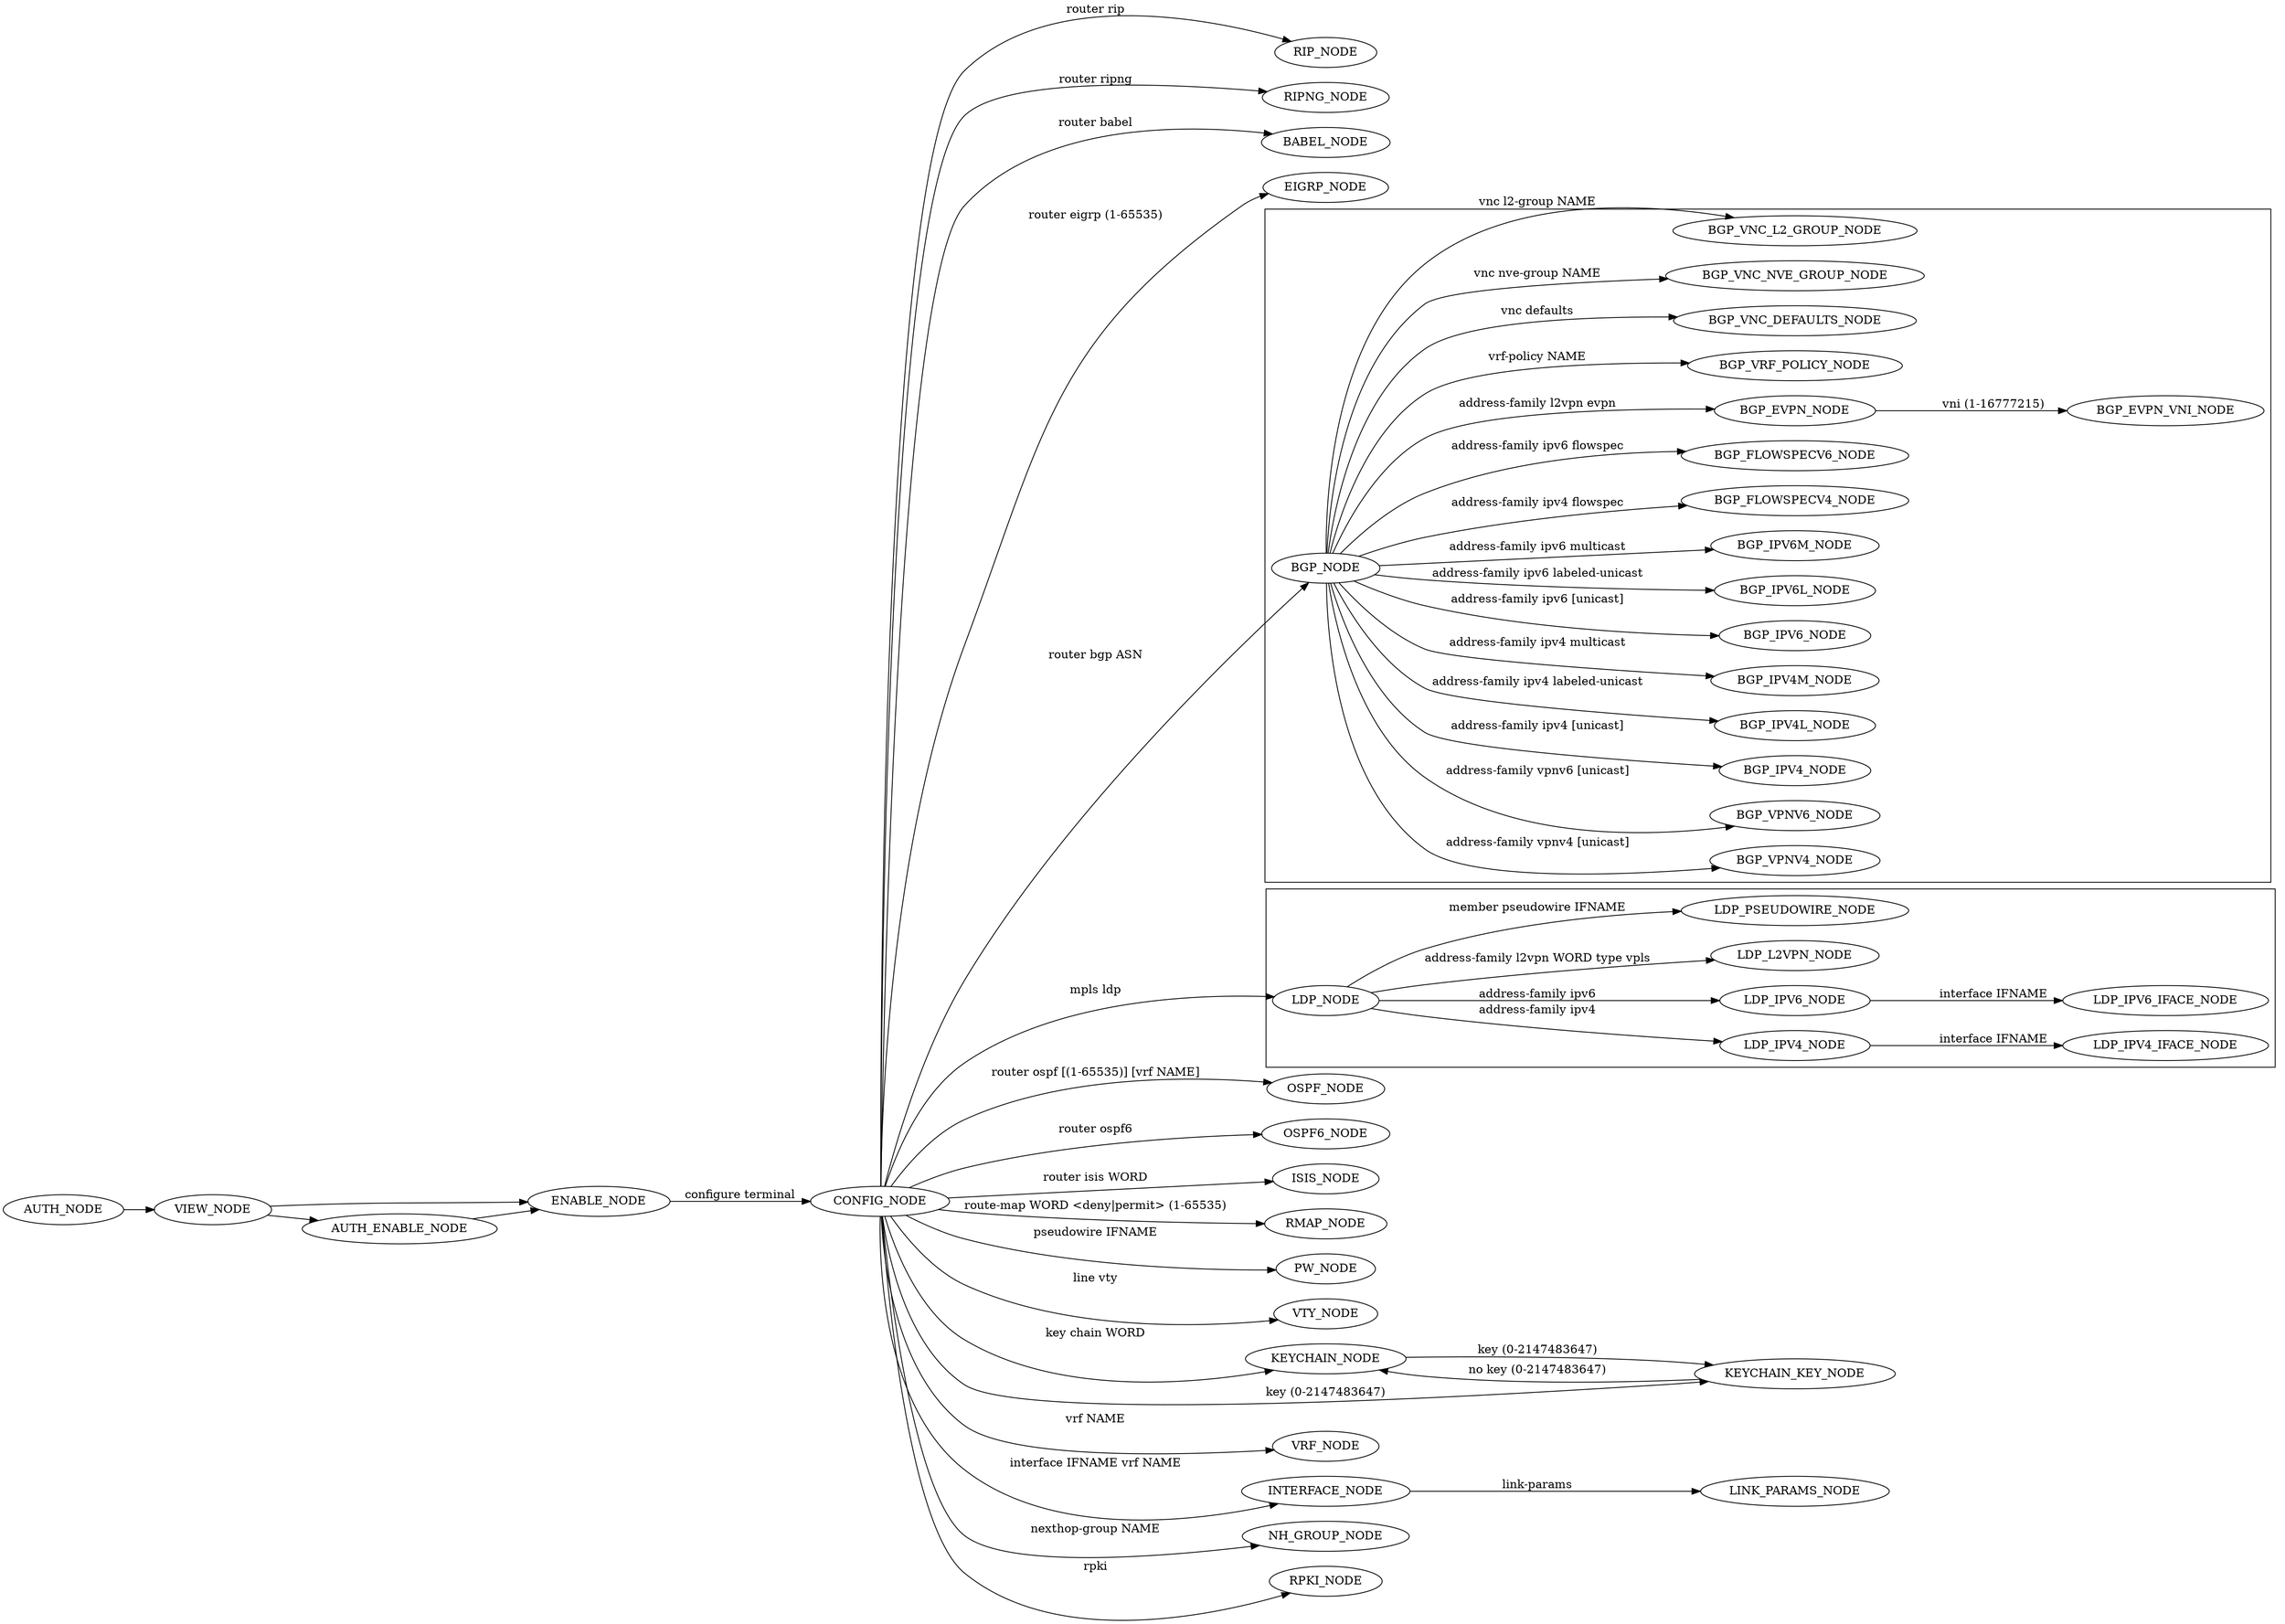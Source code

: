 /*
 * FRR CLI modes and their relationships.
 *
 * Each edge is labeled with the command that causes a transition along that
 * edge. Exit commands and their back edges are implicit.
 */
digraph climodes {
	ratio = "auto"
	mincross = 2.0
	graph [fontsize = 9]
	rankdir = LR

	AUTH_NODE -> VIEW_NODE -> ENABLE_NODE;
	VIEW_NODE -> AUTH_ENABLE_NODE -> ENABLE_NODE;
	ENABLE_NODE -> CONFIG_NODE [ label="configure terminal" ];
	CONFIG_NODE -> RIP_NODE [ label="router rip" ];
	CONFIG_NODE -> RIPNG_NODE [ label="router ripng" ];
	CONFIG_NODE -> BABEL_NODE [ label="router babel" ];
	CONFIG_NODE -> EIGRP_NODE [ label="router eigrp (1-65535)" ];
	CONFIG_NODE -> BGP_NODE [ label="router bgp ASN" ];
	subgraph cluster0 {
		BGP_NODE -> BGP_VPNV4_NODE [ label="address-family vpnv4 [unicast]" ];
		BGP_NODE -> BGP_VPNV6_NODE [ label="address-family vpnv6 [unicast]" ];
		BGP_NODE -> BGP_IPV4_NODE [ label="address-family ipv4 [unicast]" ];
		BGP_NODE -> BGP_IPV4L_NODE [ label="address-family ipv4 labeled-unicast" ];
		BGP_NODE -> BGP_IPV4M_NODE [ label="address-family ipv4 multicast" ];
		BGP_NODE -> BGP_IPV6_NODE [ label="address-family ipv6 [unicast]" ];
		BGP_NODE -> BGP_IPV6L_NODE [ label="address-family ipv6 labeled-unicast" ];
		BGP_NODE -> BGP_IPV6M_NODE [ label="address-family ipv6 multicast" ];
		BGP_NODE -> BGP_FLOWSPECV4_NODE [ label="address-family ipv4 flowspec" ];
		BGP_NODE -> BGP_FLOWSPECV6_NODE [ label="address-family ipv6 flowspec" ];
		BGP_NODE -> BGP_EVPN_NODE [ label="address-family l2vpn evpn" ];
		BGP_EVPN_NODE -> BGP_EVPN_VNI_NODE [ label="vni (1-16777215)" ];
		BGP_NODE -> BGP_VRF_POLICY_NODE [ label="vrf-policy NAME" ];
		BGP_NODE -> BGP_VNC_DEFAULTS_NODE [ label="vnc defaults" ];
		BGP_NODE -> BGP_VNC_NVE_GROUP_NODE [ label="vnc nve-group NAME" ];
		BGP_NODE -> BGP_VNC_L2_GROUP_NODE [ label="vnc l2-group NAME" ];
	}
	subgraph cluster1 {
		LDP_NODE -> LDP_IPV4_NODE [ label="address-family ipv4" ];
		LDP_NODE -> LDP_IPV6_NODE [ label="address-family ipv6" ];
		LDP_IPV4_NODE -> LDP_IPV4_IFACE_NODE [ label="interface IFNAME" ];
		LDP_IPV6_NODE -> LDP_IPV6_IFACE_NODE [ label="interface IFNAME" ];
		LDP_NODE -> LDP_L2VPN_NODE [ label="address-family l2vpn WORD type vpls" ];
		LDP_NODE -> LDP_PSEUDOWIRE_NODE [ label="member pseudowire IFNAME" ];
	}
	CONFIG_NODE -> OSPF_NODE [ label="router ospf [(1-65535)] [vrf NAME]" ];
	CONFIG_NODE -> OSPF6_NODE [ label="router ospf6" ];
	CONFIG_NODE -> LDP_NODE [ label="mpls ldp" ];
	CONFIG_NODE -> ISIS_NODE [ label="router isis WORD" ];
	CONFIG_NODE -> RMAP_NODE [ label="route-map WORD <deny|permit> (1-65535)" ];
	CONFIG_NODE -> PW_NODE [ label="pseudowire IFNAME" ];
	CONFIG_NODE -> VTY_NODE [ label="line vty" ];
	CONFIG_NODE -> KEYCHAIN_NODE [ label="key chain WORD" ];
	CONFIG_NODE -> KEYCHAIN_KEY_NODE [ label="key (0-2147483647)" ];
	KEYCHAIN_NODE -> KEYCHAIN_KEY_NODE [ label="key (0-2147483647)" ];
	KEYCHAIN_KEY_NODE -> KEYCHAIN_NODE [ label="no key (0-2147483647)" ];
	CONFIG_NODE -> VRF_NODE [ label="vrf NAME" ];
	CONFIG_NODE -> INTERFACE_NODE [ label="interface IFNAME vrf NAME" ];
	INTERFACE_NODE -> LINK_PARAMS_NODE [ label="link-params" ];
	CONFIG_NODE -> NH_GROUP_NODE [ label="nexthop-group NAME" ];
	CONFIG_NODE -> RPKI_NODE [ label="rpki" ];
}
